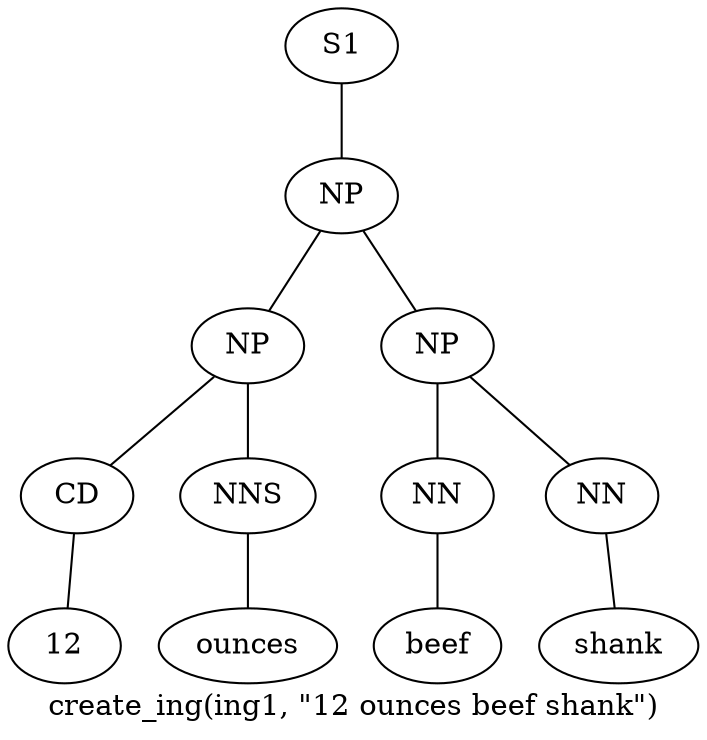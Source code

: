 graph SyntaxGraph {
	label = "create_ing(ing1, \"12 ounces beef shank\")";
	Node0 [label="S1"];
	Node1 [label="NP"];
	Node2 [label="NP"];
	Node3 [label="CD"];
	Node4 [label="12"];
	Node5 [label="NNS"];
	Node6 [label="ounces"];
	Node7 [label="NP"];
	Node8 [label="NN"];
	Node9 [label="beef"];
	Node10 [label="NN"];
	Node11 [label="shank"];

	Node0 -- Node1;
	Node1 -- Node2;
	Node1 -- Node7;
	Node2 -- Node3;
	Node2 -- Node5;
	Node3 -- Node4;
	Node5 -- Node6;
	Node7 -- Node8;
	Node7 -- Node10;
	Node8 -- Node9;
	Node10 -- Node11;
}